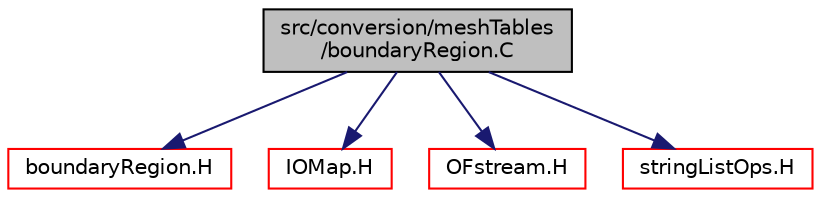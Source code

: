 digraph "src/conversion/meshTables/boundaryRegion.C"
{
  bgcolor="transparent";
  edge [fontname="Helvetica",fontsize="10",labelfontname="Helvetica",labelfontsize="10"];
  node [fontname="Helvetica",fontsize="10",shape=record];
  Node1 [label="src/conversion/meshTables\l/boundaryRegion.C",height=0.2,width=0.4,color="black", fillcolor="grey75", style="filled", fontcolor="black"];
  Node1 -> Node2 [color="midnightblue",fontsize="10",style="solid",fontname="Helvetica"];
  Node2 [label="boundaryRegion.H",height=0.2,width=0.4,color="red",URL="$a04837.html"];
  Node1 -> Node3 [color="midnightblue",fontsize="10",style="solid",fontname="Helvetica"];
  Node3 [label="IOMap.H",height=0.2,width=0.4,color="red",URL="$a07929.html"];
  Node1 -> Node4 [color="midnightblue",fontsize="10",style="solid",fontname="Helvetica"];
  Node4 [label="OFstream.H",height=0.2,width=0.4,color="red",URL="$a07936.html"];
  Node1 -> Node5 [color="midnightblue",fontsize="10",style="solid",fontname="Helvetica"];
  Node5 [label="stringListOps.H",height=0.2,width=0.4,color="red",URL="$a09158.html",tooltip="Operations on lists of strings. "];
}
